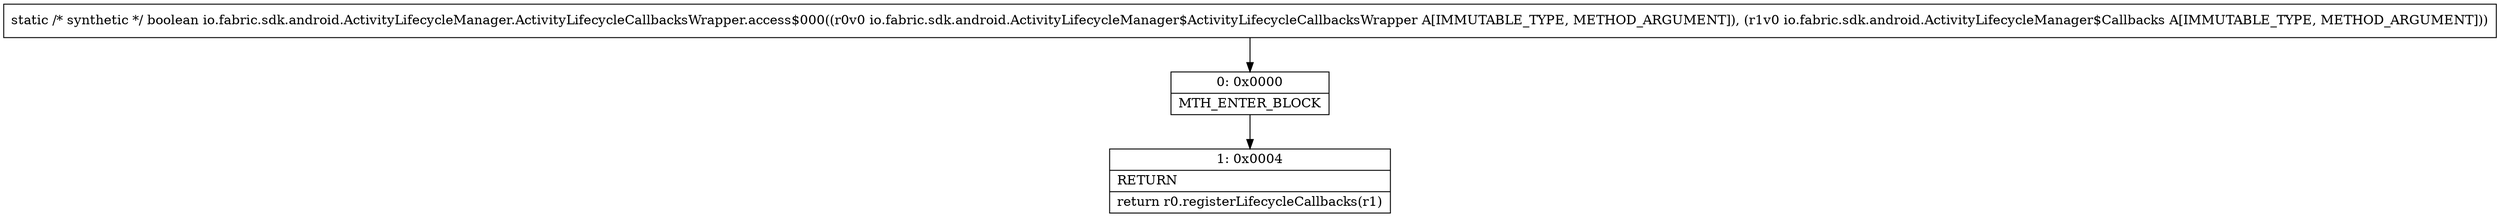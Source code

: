 digraph "CFG forio.fabric.sdk.android.ActivityLifecycleManager.ActivityLifecycleCallbacksWrapper.access$000(Lio\/fabric\/sdk\/android\/ActivityLifecycleManager$ActivityLifecycleCallbacksWrapper;Lio\/fabric\/sdk\/android\/ActivityLifecycleManager$Callbacks;)Z" {
Node_0 [shape=record,label="{0\:\ 0x0000|MTH_ENTER_BLOCK\l}"];
Node_1 [shape=record,label="{1\:\ 0x0004|RETURN\l|return r0.registerLifecycleCallbacks(r1)\l}"];
MethodNode[shape=record,label="{static \/* synthetic *\/ boolean io.fabric.sdk.android.ActivityLifecycleManager.ActivityLifecycleCallbacksWrapper.access$000((r0v0 io.fabric.sdk.android.ActivityLifecycleManager$ActivityLifecycleCallbacksWrapper A[IMMUTABLE_TYPE, METHOD_ARGUMENT]), (r1v0 io.fabric.sdk.android.ActivityLifecycleManager$Callbacks A[IMMUTABLE_TYPE, METHOD_ARGUMENT])) }"];
MethodNode -> Node_0;
Node_0 -> Node_1;
}

